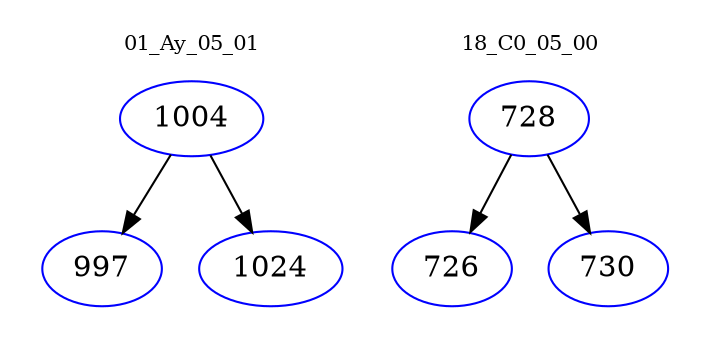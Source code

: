 digraph{
subgraph cluster_0 {
color = white
label = "01_Ay_05_01";
fontsize=10;
T0_1004 [label="1004", color="blue"]
T0_1004 -> T0_997 [color="black"]
T0_997 [label="997", color="blue"]
T0_1004 -> T0_1024 [color="black"]
T0_1024 [label="1024", color="blue"]
}
subgraph cluster_1 {
color = white
label = "18_C0_05_00";
fontsize=10;
T1_728 [label="728", color="blue"]
T1_728 -> T1_726 [color="black"]
T1_726 [label="726", color="blue"]
T1_728 -> T1_730 [color="black"]
T1_730 [label="730", color="blue"]
}
}
